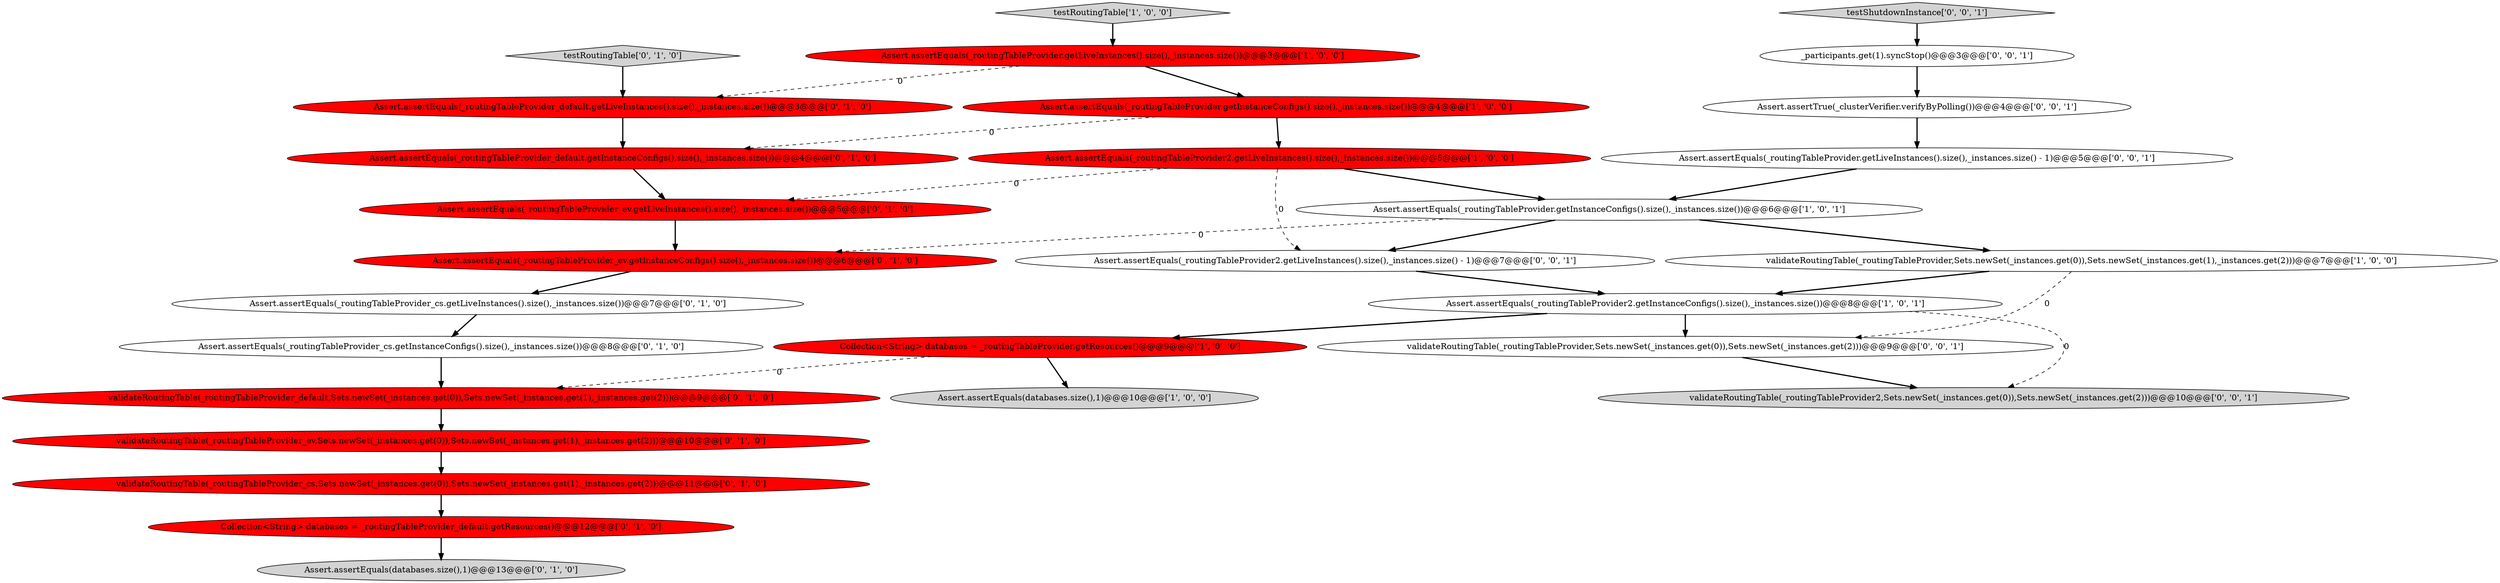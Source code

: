 digraph {
5 [style = filled, label = "Collection<String> databases = _routingTableProvider.getResources()@@@9@@@['1', '0', '0']", fillcolor = red, shape = ellipse image = "AAA1AAABBB1BBB"];
3 [style = filled, label = "Assert.assertEquals(_routingTableProvider2.getInstanceConfigs().size(),_instances.size())@@@8@@@['1', '0', '1']", fillcolor = white, shape = ellipse image = "AAA0AAABBB1BBB"];
15 [style = filled, label = "Assert.assertEquals(_routingTableProvider_ev.getInstanceConfigs().size(),_instances.size())@@@6@@@['0', '1', '0']", fillcolor = red, shape = ellipse image = "AAA1AAABBB2BBB"];
27 [style = filled, label = "Assert.assertEquals(_routingTableProvider.getLiveInstances().size(),_instances.size() - 1)@@@5@@@['0', '0', '1']", fillcolor = white, shape = ellipse image = "AAA0AAABBB3BBB"];
20 [style = filled, label = "Assert.assertEquals(_routingTableProvider_default.getInstanceConfigs().size(),_instances.size())@@@4@@@['0', '1', '0']", fillcolor = red, shape = ellipse image = "AAA1AAABBB2BBB"];
4 [style = filled, label = "testRoutingTable['1', '0', '0']", fillcolor = lightgray, shape = diamond image = "AAA0AAABBB1BBB"];
11 [style = filled, label = "Assert.assertEquals(_routingTableProvider_cs.getInstanceConfigs().size(),_instances.size())@@@8@@@['0', '1', '0']", fillcolor = white, shape = ellipse image = "AAA0AAABBB2BBB"];
26 [style = filled, label = "testShutdownInstance['0', '0', '1']", fillcolor = lightgray, shape = diamond image = "AAA0AAABBB3BBB"];
22 [style = filled, label = "validateRoutingTable(_routingTableProvider,Sets.newSet(_instances.get(0)),Sets.newSet(_instances.get(2)))@@@9@@@['0', '0', '1']", fillcolor = white, shape = ellipse image = "AAA0AAABBB3BBB"];
0 [style = filled, label = "Assert.assertEquals(_routingTableProvider.getInstanceConfigs().size(),_instances.size())@@@4@@@['1', '0', '0']", fillcolor = red, shape = ellipse image = "AAA1AAABBB1BBB"];
17 [style = filled, label = "validateRoutingTable(_routingTableProvider_default,Sets.newSet(_instances.get(0)),Sets.newSet(_instances.get(1),_instances.get(2)))@@@9@@@['0', '1', '0']", fillcolor = red, shape = ellipse image = "AAA1AAABBB2BBB"];
24 [style = filled, label = "Assert.assertTrue(_clusterVerifier.verifyByPolling())@@@4@@@['0', '0', '1']", fillcolor = white, shape = ellipse image = "AAA0AAABBB3BBB"];
13 [style = filled, label = "Collection<String> databases = _routingTableProvider_default.getResources()@@@12@@@['0', '1', '0']", fillcolor = red, shape = ellipse image = "AAA1AAABBB2BBB"];
25 [style = filled, label = "_participants.get(1).syncStop()@@@3@@@['0', '0', '1']", fillcolor = white, shape = ellipse image = "AAA0AAABBB3BBB"];
21 [style = filled, label = "Assert.assertEquals(_routingTableProvider2.getLiveInstances().size(),_instances.size() - 1)@@@7@@@['0', '0', '1']", fillcolor = white, shape = ellipse image = "AAA0AAABBB3BBB"];
6 [style = filled, label = "Assert.assertEquals(_routingTableProvider.getLiveInstances().size(),_instances.size())@@@3@@@['1', '0', '0']", fillcolor = red, shape = ellipse image = "AAA1AAABBB1BBB"];
9 [style = filled, label = "validateRoutingTable(_routingTableProvider_cs,Sets.newSet(_instances.get(0)),Sets.newSet(_instances.get(1),_instances.get(2)))@@@11@@@['0', '1', '0']", fillcolor = red, shape = ellipse image = "AAA1AAABBB2BBB"];
14 [style = filled, label = "Assert.assertEquals(_routingTableProvider_default.getLiveInstances().size(),_instances.size())@@@3@@@['0', '1', '0']", fillcolor = red, shape = ellipse image = "AAA1AAABBB2BBB"];
16 [style = filled, label = "validateRoutingTable(_routingTableProvider_ev,Sets.newSet(_instances.get(0)),Sets.newSet(_instances.get(1),_instances.get(2)))@@@10@@@['0', '1', '0']", fillcolor = red, shape = ellipse image = "AAA1AAABBB2BBB"];
12 [style = filled, label = "Assert.assertEquals(databases.size(),1)@@@13@@@['0', '1', '0']", fillcolor = lightgray, shape = ellipse image = "AAA0AAABBB2BBB"];
2 [style = filled, label = "Assert.assertEquals(_routingTableProvider.getInstanceConfigs().size(),_instances.size())@@@6@@@['1', '0', '1']", fillcolor = white, shape = ellipse image = "AAA0AAABBB1BBB"];
23 [style = filled, label = "validateRoutingTable(_routingTableProvider2,Sets.newSet(_instances.get(0)),Sets.newSet(_instances.get(2)))@@@10@@@['0', '0', '1']", fillcolor = lightgray, shape = ellipse image = "AAA0AAABBB3BBB"];
7 [style = filled, label = "Assert.assertEquals(_routingTableProvider2.getLiveInstances().size(),_instances.size())@@@5@@@['1', '0', '0']", fillcolor = red, shape = ellipse image = "AAA1AAABBB1BBB"];
1 [style = filled, label = "validateRoutingTable(_routingTableProvider,Sets.newSet(_instances.get(0)),Sets.newSet(_instances.get(1),_instances.get(2)))@@@7@@@['1', '0', '0']", fillcolor = white, shape = ellipse image = "AAA0AAABBB1BBB"];
8 [style = filled, label = "Assert.assertEquals(databases.size(),1)@@@10@@@['1', '0', '0']", fillcolor = lightgray, shape = ellipse image = "AAA0AAABBB1BBB"];
18 [style = filled, label = "testRoutingTable['0', '1', '0']", fillcolor = lightgray, shape = diamond image = "AAA0AAABBB2BBB"];
10 [style = filled, label = "Assert.assertEquals(_routingTableProvider_ev.getLiveInstances().size(),_instances.size())@@@5@@@['0', '1', '0']", fillcolor = red, shape = ellipse image = "AAA1AAABBB2BBB"];
19 [style = filled, label = "Assert.assertEquals(_routingTableProvider_cs.getLiveInstances().size(),_instances.size())@@@7@@@['0', '1', '0']", fillcolor = white, shape = ellipse image = "AAA0AAABBB2BBB"];
5->8 [style = bold, label=""];
7->21 [style = dashed, label="0"];
10->15 [style = bold, label=""];
4->6 [style = bold, label=""];
2->1 [style = bold, label=""];
26->25 [style = bold, label=""];
1->3 [style = bold, label=""];
19->11 [style = bold, label=""];
6->0 [style = bold, label=""];
6->14 [style = dashed, label="0"];
15->19 [style = bold, label=""];
0->20 [style = dashed, label="0"];
3->22 [style = bold, label=""];
22->23 [style = bold, label=""];
1->22 [style = dashed, label="0"];
0->7 [style = bold, label=""];
20->10 [style = bold, label=""];
2->15 [style = dashed, label="0"];
3->23 [style = dashed, label="0"];
25->24 [style = bold, label=""];
3->5 [style = bold, label=""];
13->12 [style = bold, label=""];
5->17 [style = dashed, label="0"];
2->21 [style = bold, label=""];
7->2 [style = bold, label=""];
11->17 [style = bold, label=""];
7->10 [style = dashed, label="0"];
18->14 [style = bold, label=""];
24->27 [style = bold, label=""];
16->9 [style = bold, label=""];
27->2 [style = bold, label=""];
17->16 [style = bold, label=""];
14->20 [style = bold, label=""];
21->3 [style = bold, label=""];
9->13 [style = bold, label=""];
}
